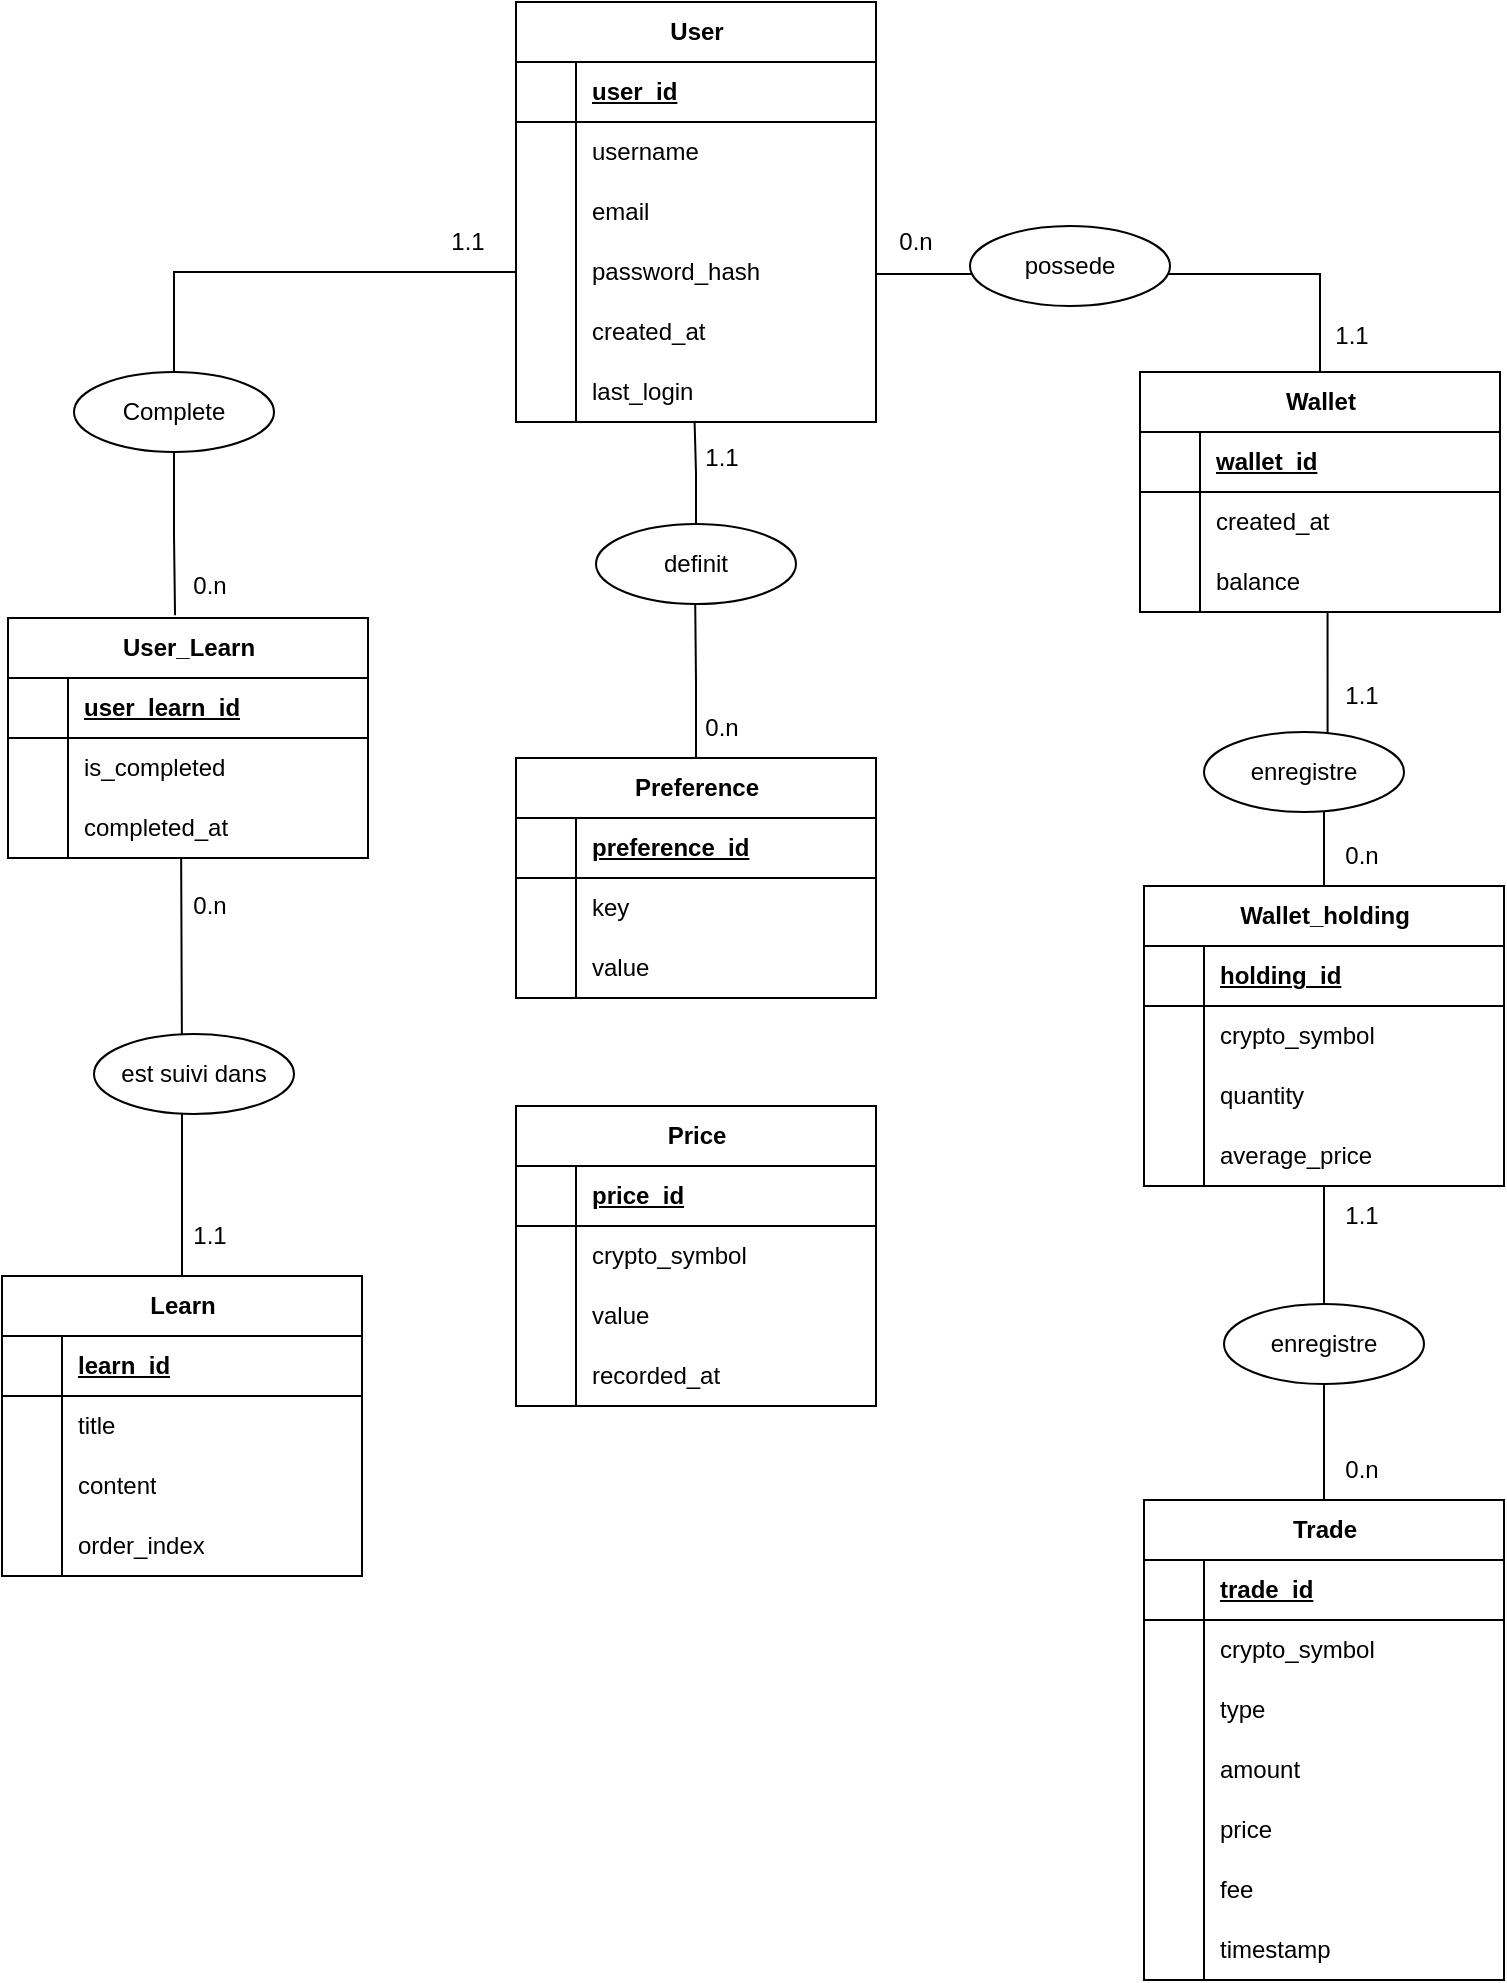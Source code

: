<mxfile version="27.1.6">
  <diagram name="Page-1" id="YA7pG-CaT6S8qtSn0F5U">
    <mxGraphModel dx="1840" dy="1476" grid="0" gridSize="10" guides="1" tooltips="1" connect="1" arrows="1" fold="1" page="0" pageScale="1" pageWidth="827" pageHeight="1169" math="0" shadow="0">
      <root>
        <mxCell id="0" />
        <mxCell id="1" parent="0" />
        <mxCell id="RFuwF0GiYYDpsr0kvnW1-52" value="User" style="shape=table;startSize=30;container=1;collapsible=1;childLayout=tableLayout;fixedRows=1;rowLines=0;fontStyle=1;align=center;resizeLast=1;html=1;" parent="1" vertex="1">
          <mxGeometry x="73" y="-108" width="180" height="210" as="geometry" />
        </mxCell>
        <mxCell id="RFuwF0GiYYDpsr0kvnW1-53" value="" style="shape=tableRow;horizontal=0;startSize=0;swimlaneHead=0;swimlaneBody=0;fillColor=none;collapsible=0;dropTarget=0;points=[[0,0.5],[1,0.5]];portConstraint=eastwest;top=0;left=0;right=0;bottom=1;" parent="RFuwF0GiYYDpsr0kvnW1-52" vertex="1">
          <mxGeometry y="30" width="180" height="30" as="geometry" />
        </mxCell>
        <mxCell id="RFuwF0GiYYDpsr0kvnW1-54" value="" style="shape=partialRectangle;connectable=0;fillColor=none;top=0;left=0;bottom=0;right=0;fontStyle=1;overflow=hidden;whiteSpace=wrap;html=1;" parent="RFuwF0GiYYDpsr0kvnW1-53" vertex="1">
          <mxGeometry width="30" height="30" as="geometry">
            <mxRectangle width="30" height="30" as="alternateBounds" />
          </mxGeometry>
        </mxCell>
        <mxCell id="RFuwF0GiYYDpsr0kvnW1-55" value="user_id" style="shape=partialRectangle;connectable=0;fillColor=none;top=0;left=0;bottom=0;right=0;align=left;spacingLeft=6;fontStyle=5;overflow=hidden;whiteSpace=wrap;html=1;" parent="RFuwF0GiYYDpsr0kvnW1-53" vertex="1">
          <mxGeometry x="30" width="150" height="30" as="geometry">
            <mxRectangle width="150" height="30" as="alternateBounds" />
          </mxGeometry>
        </mxCell>
        <mxCell id="RFuwF0GiYYDpsr0kvnW1-56" value="" style="shape=tableRow;horizontal=0;startSize=0;swimlaneHead=0;swimlaneBody=0;fillColor=none;collapsible=0;dropTarget=0;points=[[0,0.5],[1,0.5]];portConstraint=eastwest;top=0;left=0;right=0;bottom=0;" parent="RFuwF0GiYYDpsr0kvnW1-52" vertex="1">
          <mxGeometry y="60" width="180" height="30" as="geometry" />
        </mxCell>
        <mxCell id="RFuwF0GiYYDpsr0kvnW1-57" value="" style="shape=partialRectangle;connectable=0;fillColor=none;top=0;left=0;bottom=0;right=0;editable=1;overflow=hidden;whiteSpace=wrap;html=1;" parent="RFuwF0GiYYDpsr0kvnW1-56" vertex="1">
          <mxGeometry width="30" height="30" as="geometry">
            <mxRectangle width="30" height="30" as="alternateBounds" />
          </mxGeometry>
        </mxCell>
        <mxCell id="RFuwF0GiYYDpsr0kvnW1-58" value="username" style="shape=partialRectangle;connectable=0;fillColor=none;top=0;left=0;bottom=0;right=0;align=left;spacingLeft=6;overflow=hidden;whiteSpace=wrap;html=1;" parent="RFuwF0GiYYDpsr0kvnW1-56" vertex="1">
          <mxGeometry x="30" width="150" height="30" as="geometry">
            <mxRectangle width="150" height="30" as="alternateBounds" />
          </mxGeometry>
        </mxCell>
        <mxCell id="RFuwF0GiYYDpsr0kvnW1-59" value="" style="shape=tableRow;horizontal=0;startSize=0;swimlaneHead=0;swimlaneBody=0;fillColor=none;collapsible=0;dropTarget=0;points=[[0,0.5],[1,0.5]];portConstraint=eastwest;top=0;left=0;right=0;bottom=0;" parent="RFuwF0GiYYDpsr0kvnW1-52" vertex="1">
          <mxGeometry y="90" width="180" height="30" as="geometry" />
        </mxCell>
        <mxCell id="RFuwF0GiYYDpsr0kvnW1-60" value="" style="shape=partialRectangle;connectable=0;fillColor=none;top=0;left=0;bottom=0;right=0;editable=1;overflow=hidden;whiteSpace=wrap;html=1;" parent="RFuwF0GiYYDpsr0kvnW1-59" vertex="1">
          <mxGeometry width="30" height="30" as="geometry">
            <mxRectangle width="30" height="30" as="alternateBounds" />
          </mxGeometry>
        </mxCell>
        <mxCell id="RFuwF0GiYYDpsr0kvnW1-61" value="email" style="shape=partialRectangle;connectable=0;fillColor=none;top=0;left=0;bottom=0;right=0;align=left;spacingLeft=6;overflow=hidden;whiteSpace=wrap;html=1;" parent="RFuwF0GiYYDpsr0kvnW1-59" vertex="1">
          <mxGeometry x="30" width="150" height="30" as="geometry">
            <mxRectangle width="150" height="30" as="alternateBounds" />
          </mxGeometry>
        </mxCell>
        <mxCell id="RFuwF0GiYYDpsr0kvnW1-62" value="" style="shape=tableRow;horizontal=0;startSize=0;swimlaneHead=0;swimlaneBody=0;fillColor=none;collapsible=0;dropTarget=0;points=[[0,0.5],[1,0.5]];portConstraint=eastwest;top=0;left=0;right=0;bottom=0;" parent="RFuwF0GiYYDpsr0kvnW1-52" vertex="1">
          <mxGeometry y="120" width="180" height="30" as="geometry" />
        </mxCell>
        <mxCell id="RFuwF0GiYYDpsr0kvnW1-63" value="" style="shape=partialRectangle;connectable=0;fillColor=none;top=0;left=0;bottom=0;right=0;editable=1;overflow=hidden;whiteSpace=wrap;html=1;" parent="RFuwF0GiYYDpsr0kvnW1-62" vertex="1">
          <mxGeometry width="30" height="30" as="geometry">
            <mxRectangle width="30" height="30" as="alternateBounds" />
          </mxGeometry>
        </mxCell>
        <mxCell id="RFuwF0GiYYDpsr0kvnW1-64" value="password_hash" style="shape=partialRectangle;connectable=0;fillColor=none;top=0;left=0;bottom=0;right=0;align=left;spacingLeft=6;overflow=hidden;whiteSpace=wrap;html=1;" parent="RFuwF0GiYYDpsr0kvnW1-62" vertex="1">
          <mxGeometry x="30" width="150" height="30" as="geometry">
            <mxRectangle width="150" height="30" as="alternateBounds" />
          </mxGeometry>
        </mxCell>
        <mxCell id="RFuwF0GiYYDpsr0kvnW1-70" style="shape=tableRow;horizontal=0;startSize=0;swimlaneHead=0;swimlaneBody=0;fillColor=none;collapsible=0;dropTarget=0;points=[[0,0.5],[1,0.5]];portConstraint=eastwest;top=0;left=0;right=0;bottom=0;" parent="RFuwF0GiYYDpsr0kvnW1-52" vertex="1">
          <mxGeometry y="150" width="180" height="30" as="geometry" />
        </mxCell>
        <mxCell id="RFuwF0GiYYDpsr0kvnW1-71" style="shape=partialRectangle;connectable=0;fillColor=none;top=0;left=0;bottom=0;right=0;editable=1;overflow=hidden;whiteSpace=wrap;html=1;" parent="RFuwF0GiYYDpsr0kvnW1-70" vertex="1">
          <mxGeometry width="30" height="30" as="geometry">
            <mxRectangle width="30" height="30" as="alternateBounds" />
          </mxGeometry>
        </mxCell>
        <mxCell id="RFuwF0GiYYDpsr0kvnW1-72" value="created_at" style="shape=partialRectangle;connectable=0;fillColor=none;top=0;left=0;bottom=0;right=0;align=left;spacingLeft=6;overflow=hidden;whiteSpace=wrap;html=1;" parent="RFuwF0GiYYDpsr0kvnW1-70" vertex="1">
          <mxGeometry x="30" width="150" height="30" as="geometry">
            <mxRectangle width="150" height="30" as="alternateBounds" />
          </mxGeometry>
        </mxCell>
        <mxCell id="RFuwF0GiYYDpsr0kvnW1-73" style="shape=tableRow;horizontal=0;startSize=0;swimlaneHead=0;swimlaneBody=0;fillColor=none;collapsible=0;dropTarget=0;points=[[0,0.5],[1,0.5]];portConstraint=eastwest;top=0;left=0;right=0;bottom=0;" parent="RFuwF0GiYYDpsr0kvnW1-52" vertex="1">
          <mxGeometry y="180" width="180" height="30" as="geometry" />
        </mxCell>
        <mxCell id="RFuwF0GiYYDpsr0kvnW1-74" style="shape=partialRectangle;connectable=0;fillColor=none;top=0;left=0;bottom=0;right=0;editable=1;overflow=hidden;whiteSpace=wrap;html=1;" parent="RFuwF0GiYYDpsr0kvnW1-73" vertex="1">
          <mxGeometry width="30" height="30" as="geometry">
            <mxRectangle width="30" height="30" as="alternateBounds" />
          </mxGeometry>
        </mxCell>
        <mxCell id="RFuwF0GiYYDpsr0kvnW1-75" value="last_login" style="shape=partialRectangle;connectable=0;fillColor=none;top=0;left=0;bottom=0;right=0;align=left;spacingLeft=6;overflow=hidden;whiteSpace=wrap;html=1;" parent="RFuwF0GiYYDpsr0kvnW1-73" vertex="1">
          <mxGeometry x="30" width="150" height="30" as="geometry">
            <mxRectangle width="150" height="30" as="alternateBounds" />
          </mxGeometry>
        </mxCell>
        <mxCell id="RFuwF0GiYYDpsr0kvnW1-76" value="Wallet" style="shape=table;startSize=30;container=1;collapsible=1;childLayout=tableLayout;fixedRows=1;rowLines=0;fontStyle=1;align=center;resizeLast=1;html=1;" parent="1" vertex="1">
          <mxGeometry x="385" y="77" width="180" height="120" as="geometry" />
        </mxCell>
        <mxCell id="RFuwF0GiYYDpsr0kvnW1-77" value="" style="shape=tableRow;horizontal=0;startSize=0;swimlaneHead=0;swimlaneBody=0;fillColor=none;collapsible=0;dropTarget=0;points=[[0,0.5],[1,0.5]];portConstraint=eastwest;top=0;left=0;right=0;bottom=1;" parent="RFuwF0GiYYDpsr0kvnW1-76" vertex="1">
          <mxGeometry y="30" width="180" height="30" as="geometry" />
        </mxCell>
        <mxCell id="RFuwF0GiYYDpsr0kvnW1-78" value="" style="shape=partialRectangle;connectable=0;fillColor=none;top=0;left=0;bottom=0;right=0;fontStyle=1;overflow=hidden;whiteSpace=wrap;html=1;" parent="RFuwF0GiYYDpsr0kvnW1-77" vertex="1">
          <mxGeometry width="30" height="30" as="geometry">
            <mxRectangle width="30" height="30" as="alternateBounds" />
          </mxGeometry>
        </mxCell>
        <mxCell id="RFuwF0GiYYDpsr0kvnW1-79" value="wallet_id" style="shape=partialRectangle;connectable=0;fillColor=none;top=0;left=0;bottom=0;right=0;align=left;spacingLeft=6;fontStyle=5;overflow=hidden;whiteSpace=wrap;html=1;" parent="RFuwF0GiYYDpsr0kvnW1-77" vertex="1">
          <mxGeometry x="30" width="150" height="30" as="geometry">
            <mxRectangle width="150" height="30" as="alternateBounds" />
          </mxGeometry>
        </mxCell>
        <mxCell id="RFuwF0GiYYDpsr0kvnW1-83" value="" style="shape=tableRow;horizontal=0;startSize=0;swimlaneHead=0;swimlaneBody=0;fillColor=none;collapsible=0;dropTarget=0;points=[[0,0.5],[1,0.5]];portConstraint=eastwest;top=0;left=0;right=0;bottom=0;" parent="RFuwF0GiYYDpsr0kvnW1-76" vertex="1">
          <mxGeometry y="60" width="180" height="30" as="geometry" />
        </mxCell>
        <mxCell id="RFuwF0GiYYDpsr0kvnW1-84" value="" style="shape=partialRectangle;connectable=0;fillColor=none;top=0;left=0;bottom=0;right=0;editable=1;overflow=hidden;whiteSpace=wrap;html=1;" parent="RFuwF0GiYYDpsr0kvnW1-83" vertex="1">
          <mxGeometry width="30" height="30" as="geometry">
            <mxRectangle width="30" height="30" as="alternateBounds" />
          </mxGeometry>
        </mxCell>
        <mxCell id="RFuwF0GiYYDpsr0kvnW1-85" value="created_at" style="shape=partialRectangle;connectable=0;fillColor=none;top=0;left=0;bottom=0;right=0;align=left;spacingLeft=6;overflow=hidden;whiteSpace=wrap;html=1;" parent="RFuwF0GiYYDpsr0kvnW1-83" vertex="1">
          <mxGeometry x="30" width="150" height="30" as="geometry">
            <mxRectangle width="150" height="30" as="alternateBounds" />
          </mxGeometry>
        </mxCell>
        <mxCell id="RFuwF0GiYYDpsr0kvnW1-86" value="" style="shape=tableRow;horizontal=0;startSize=0;swimlaneHead=0;swimlaneBody=0;fillColor=none;collapsible=0;dropTarget=0;points=[[0,0.5],[1,0.5]];portConstraint=eastwest;top=0;left=0;right=0;bottom=0;" parent="RFuwF0GiYYDpsr0kvnW1-76" vertex="1">
          <mxGeometry y="90" width="180" height="30" as="geometry" />
        </mxCell>
        <mxCell id="RFuwF0GiYYDpsr0kvnW1-87" value="" style="shape=partialRectangle;connectable=0;fillColor=none;top=0;left=0;bottom=0;right=0;editable=1;overflow=hidden;whiteSpace=wrap;html=1;" parent="RFuwF0GiYYDpsr0kvnW1-86" vertex="1">
          <mxGeometry width="30" height="30" as="geometry">
            <mxRectangle width="30" height="30" as="alternateBounds" />
          </mxGeometry>
        </mxCell>
        <mxCell id="RFuwF0GiYYDpsr0kvnW1-88" value="balance" style="shape=partialRectangle;connectable=0;fillColor=none;top=0;left=0;bottom=0;right=0;align=left;spacingLeft=6;overflow=hidden;whiteSpace=wrap;html=1;" parent="RFuwF0GiYYDpsr0kvnW1-86" vertex="1">
          <mxGeometry x="30" width="150" height="30" as="geometry">
            <mxRectangle width="150" height="30" as="alternateBounds" />
          </mxGeometry>
        </mxCell>
        <mxCell id="RFuwF0GiYYDpsr0kvnW1-92" value="Trade" style="shape=table;startSize=30;container=1;collapsible=1;childLayout=tableLayout;fixedRows=1;rowLines=0;fontStyle=1;align=center;resizeLast=1;html=1;" parent="1" vertex="1">
          <mxGeometry x="387" y="641" width="180" height="240" as="geometry" />
        </mxCell>
        <mxCell id="RFuwF0GiYYDpsr0kvnW1-93" value="" style="shape=tableRow;horizontal=0;startSize=0;swimlaneHead=0;swimlaneBody=0;fillColor=none;collapsible=0;dropTarget=0;points=[[0,0.5],[1,0.5]];portConstraint=eastwest;top=0;left=0;right=0;bottom=1;" parent="RFuwF0GiYYDpsr0kvnW1-92" vertex="1">
          <mxGeometry y="30" width="180" height="30" as="geometry" />
        </mxCell>
        <mxCell id="RFuwF0GiYYDpsr0kvnW1-94" value="" style="shape=partialRectangle;connectable=0;fillColor=none;top=0;left=0;bottom=0;right=0;fontStyle=1;overflow=hidden;whiteSpace=wrap;html=1;" parent="RFuwF0GiYYDpsr0kvnW1-93" vertex="1">
          <mxGeometry width="30" height="30" as="geometry">
            <mxRectangle width="30" height="30" as="alternateBounds" />
          </mxGeometry>
        </mxCell>
        <mxCell id="RFuwF0GiYYDpsr0kvnW1-95" value="trade_id" style="shape=partialRectangle;connectable=0;fillColor=none;top=0;left=0;bottom=0;right=0;align=left;spacingLeft=6;fontStyle=5;overflow=hidden;whiteSpace=wrap;html=1;" parent="RFuwF0GiYYDpsr0kvnW1-93" vertex="1">
          <mxGeometry x="30" width="150" height="30" as="geometry">
            <mxRectangle width="150" height="30" as="alternateBounds" />
          </mxGeometry>
        </mxCell>
        <mxCell id="RFuwF0GiYYDpsr0kvnW1-96" value="" style="shape=tableRow;horizontal=0;startSize=0;swimlaneHead=0;swimlaneBody=0;fillColor=none;collapsible=0;dropTarget=0;points=[[0,0.5],[1,0.5]];portConstraint=eastwest;top=0;left=0;right=0;bottom=0;" parent="RFuwF0GiYYDpsr0kvnW1-92" vertex="1">
          <mxGeometry y="60" width="180" height="30" as="geometry" />
        </mxCell>
        <mxCell id="RFuwF0GiYYDpsr0kvnW1-97" value="" style="shape=partialRectangle;connectable=0;fillColor=none;top=0;left=0;bottom=0;right=0;editable=1;overflow=hidden;whiteSpace=wrap;html=1;" parent="RFuwF0GiYYDpsr0kvnW1-96" vertex="1">
          <mxGeometry width="30" height="30" as="geometry">
            <mxRectangle width="30" height="30" as="alternateBounds" />
          </mxGeometry>
        </mxCell>
        <mxCell id="RFuwF0GiYYDpsr0kvnW1-98" value="crypto_symbol" style="shape=partialRectangle;connectable=0;fillColor=none;top=0;left=0;bottom=0;right=0;align=left;spacingLeft=6;overflow=hidden;whiteSpace=wrap;html=1;" parent="RFuwF0GiYYDpsr0kvnW1-96" vertex="1">
          <mxGeometry x="30" width="150" height="30" as="geometry">
            <mxRectangle width="150" height="30" as="alternateBounds" />
          </mxGeometry>
        </mxCell>
        <mxCell id="RFuwF0GiYYDpsr0kvnW1-99" value="" style="shape=tableRow;horizontal=0;startSize=0;swimlaneHead=0;swimlaneBody=0;fillColor=none;collapsible=0;dropTarget=0;points=[[0,0.5],[1,0.5]];portConstraint=eastwest;top=0;left=0;right=0;bottom=0;" parent="RFuwF0GiYYDpsr0kvnW1-92" vertex="1">
          <mxGeometry y="90" width="180" height="30" as="geometry" />
        </mxCell>
        <mxCell id="RFuwF0GiYYDpsr0kvnW1-100" value="" style="shape=partialRectangle;connectable=0;fillColor=none;top=0;left=0;bottom=0;right=0;editable=1;overflow=hidden;whiteSpace=wrap;html=1;" parent="RFuwF0GiYYDpsr0kvnW1-99" vertex="1">
          <mxGeometry width="30" height="30" as="geometry">
            <mxRectangle width="30" height="30" as="alternateBounds" />
          </mxGeometry>
        </mxCell>
        <mxCell id="RFuwF0GiYYDpsr0kvnW1-101" value="type" style="shape=partialRectangle;connectable=0;fillColor=none;top=0;left=0;bottom=0;right=0;align=left;spacingLeft=6;overflow=hidden;whiteSpace=wrap;html=1;" parent="RFuwF0GiYYDpsr0kvnW1-99" vertex="1">
          <mxGeometry x="30" width="150" height="30" as="geometry">
            <mxRectangle width="150" height="30" as="alternateBounds" />
          </mxGeometry>
        </mxCell>
        <mxCell id="RFuwF0GiYYDpsr0kvnW1-102" value="" style="shape=tableRow;horizontal=0;startSize=0;swimlaneHead=0;swimlaneBody=0;fillColor=none;collapsible=0;dropTarget=0;points=[[0,0.5],[1,0.5]];portConstraint=eastwest;top=0;left=0;right=0;bottom=0;" parent="RFuwF0GiYYDpsr0kvnW1-92" vertex="1">
          <mxGeometry y="120" width="180" height="30" as="geometry" />
        </mxCell>
        <mxCell id="RFuwF0GiYYDpsr0kvnW1-103" value="" style="shape=partialRectangle;connectable=0;fillColor=none;top=0;left=0;bottom=0;right=0;editable=1;overflow=hidden;whiteSpace=wrap;html=1;" parent="RFuwF0GiYYDpsr0kvnW1-102" vertex="1">
          <mxGeometry width="30" height="30" as="geometry">
            <mxRectangle width="30" height="30" as="alternateBounds" />
          </mxGeometry>
        </mxCell>
        <mxCell id="RFuwF0GiYYDpsr0kvnW1-104" value="amount" style="shape=partialRectangle;connectable=0;fillColor=none;top=0;left=0;bottom=0;right=0;align=left;spacingLeft=6;overflow=hidden;whiteSpace=wrap;html=1;" parent="RFuwF0GiYYDpsr0kvnW1-102" vertex="1">
          <mxGeometry x="30" width="150" height="30" as="geometry">
            <mxRectangle width="150" height="30" as="alternateBounds" />
          </mxGeometry>
        </mxCell>
        <mxCell id="RFuwF0GiYYDpsr0kvnW1-105" style="shape=tableRow;horizontal=0;startSize=0;swimlaneHead=0;swimlaneBody=0;fillColor=none;collapsible=0;dropTarget=0;points=[[0,0.5],[1,0.5]];portConstraint=eastwest;top=0;left=0;right=0;bottom=0;" parent="RFuwF0GiYYDpsr0kvnW1-92" vertex="1">
          <mxGeometry y="150" width="180" height="30" as="geometry" />
        </mxCell>
        <mxCell id="RFuwF0GiYYDpsr0kvnW1-106" style="shape=partialRectangle;connectable=0;fillColor=none;top=0;left=0;bottom=0;right=0;editable=1;overflow=hidden;whiteSpace=wrap;html=1;" parent="RFuwF0GiYYDpsr0kvnW1-105" vertex="1">
          <mxGeometry width="30" height="30" as="geometry">
            <mxRectangle width="30" height="30" as="alternateBounds" />
          </mxGeometry>
        </mxCell>
        <mxCell id="RFuwF0GiYYDpsr0kvnW1-107" value="price" style="shape=partialRectangle;connectable=0;fillColor=none;top=0;left=0;bottom=0;right=0;align=left;spacingLeft=6;overflow=hidden;whiteSpace=wrap;html=1;" parent="RFuwF0GiYYDpsr0kvnW1-105" vertex="1">
          <mxGeometry x="30" width="150" height="30" as="geometry">
            <mxRectangle width="150" height="30" as="alternateBounds" />
          </mxGeometry>
        </mxCell>
        <mxCell id="RFuwF0GiYYDpsr0kvnW1-108" style="shape=tableRow;horizontal=0;startSize=0;swimlaneHead=0;swimlaneBody=0;fillColor=none;collapsible=0;dropTarget=0;points=[[0,0.5],[1,0.5]];portConstraint=eastwest;top=0;left=0;right=0;bottom=0;" parent="RFuwF0GiYYDpsr0kvnW1-92" vertex="1">
          <mxGeometry y="180" width="180" height="30" as="geometry" />
        </mxCell>
        <mxCell id="RFuwF0GiYYDpsr0kvnW1-109" style="shape=partialRectangle;connectable=0;fillColor=none;top=0;left=0;bottom=0;right=0;editable=1;overflow=hidden;whiteSpace=wrap;html=1;" parent="RFuwF0GiYYDpsr0kvnW1-108" vertex="1">
          <mxGeometry width="30" height="30" as="geometry">
            <mxRectangle width="30" height="30" as="alternateBounds" />
          </mxGeometry>
        </mxCell>
        <mxCell id="RFuwF0GiYYDpsr0kvnW1-110" value="fee" style="shape=partialRectangle;connectable=0;fillColor=none;top=0;left=0;bottom=0;right=0;align=left;spacingLeft=6;overflow=hidden;whiteSpace=wrap;html=1;" parent="RFuwF0GiYYDpsr0kvnW1-108" vertex="1">
          <mxGeometry x="30" width="150" height="30" as="geometry">
            <mxRectangle width="150" height="30" as="alternateBounds" />
          </mxGeometry>
        </mxCell>
        <mxCell id="RFuwF0GiYYDpsr0kvnW1-111" style="shape=tableRow;horizontal=0;startSize=0;swimlaneHead=0;swimlaneBody=0;fillColor=none;collapsible=0;dropTarget=0;points=[[0,0.5],[1,0.5]];portConstraint=eastwest;top=0;left=0;right=0;bottom=0;" parent="RFuwF0GiYYDpsr0kvnW1-92" vertex="1">
          <mxGeometry y="210" width="180" height="30" as="geometry" />
        </mxCell>
        <mxCell id="RFuwF0GiYYDpsr0kvnW1-112" style="shape=partialRectangle;connectable=0;fillColor=none;top=0;left=0;bottom=0;right=0;editable=1;overflow=hidden;whiteSpace=wrap;html=1;" parent="RFuwF0GiYYDpsr0kvnW1-111" vertex="1">
          <mxGeometry width="30" height="30" as="geometry">
            <mxRectangle width="30" height="30" as="alternateBounds" />
          </mxGeometry>
        </mxCell>
        <mxCell id="RFuwF0GiYYDpsr0kvnW1-113" value="timestamp" style="shape=partialRectangle;connectable=0;fillColor=none;top=0;left=0;bottom=0;right=0;align=left;spacingLeft=6;overflow=hidden;whiteSpace=wrap;html=1;" parent="RFuwF0GiYYDpsr0kvnW1-111" vertex="1">
          <mxGeometry x="30" width="150" height="30" as="geometry">
            <mxRectangle width="150" height="30" as="alternateBounds" />
          </mxGeometry>
        </mxCell>
        <mxCell id="RFuwF0GiYYDpsr0kvnW1-120" value="Price" style="shape=table;startSize=30;container=1;collapsible=1;childLayout=tableLayout;fixedRows=1;rowLines=0;fontStyle=1;align=center;resizeLast=1;html=1;" parent="1" vertex="1">
          <mxGeometry x="73" y="444" width="180" height="150" as="geometry" />
        </mxCell>
        <mxCell id="RFuwF0GiYYDpsr0kvnW1-121" value="" style="shape=tableRow;horizontal=0;startSize=0;swimlaneHead=0;swimlaneBody=0;fillColor=none;collapsible=0;dropTarget=0;points=[[0,0.5],[1,0.5]];portConstraint=eastwest;top=0;left=0;right=0;bottom=1;" parent="RFuwF0GiYYDpsr0kvnW1-120" vertex="1">
          <mxGeometry y="30" width="180" height="30" as="geometry" />
        </mxCell>
        <mxCell id="RFuwF0GiYYDpsr0kvnW1-122" value="" style="shape=partialRectangle;connectable=0;fillColor=none;top=0;left=0;bottom=0;right=0;fontStyle=1;overflow=hidden;whiteSpace=wrap;html=1;" parent="RFuwF0GiYYDpsr0kvnW1-121" vertex="1">
          <mxGeometry width="30" height="30" as="geometry">
            <mxRectangle width="30" height="30" as="alternateBounds" />
          </mxGeometry>
        </mxCell>
        <mxCell id="RFuwF0GiYYDpsr0kvnW1-123" value="price_id" style="shape=partialRectangle;connectable=0;fillColor=none;top=0;left=0;bottom=0;right=0;align=left;spacingLeft=6;fontStyle=5;overflow=hidden;whiteSpace=wrap;html=1;" parent="RFuwF0GiYYDpsr0kvnW1-121" vertex="1">
          <mxGeometry x="30" width="150" height="30" as="geometry">
            <mxRectangle width="150" height="30" as="alternateBounds" />
          </mxGeometry>
        </mxCell>
        <mxCell id="RFuwF0GiYYDpsr0kvnW1-124" value="" style="shape=tableRow;horizontal=0;startSize=0;swimlaneHead=0;swimlaneBody=0;fillColor=none;collapsible=0;dropTarget=0;points=[[0,0.5],[1,0.5]];portConstraint=eastwest;top=0;left=0;right=0;bottom=0;" parent="RFuwF0GiYYDpsr0kvnW1-120" vertex="1">
          <mxGeometry y="60" width="180" height="30" as="geometry" />
        </mxCell>
        <mxCell id="RFuwF0GiYYDpsr0kvnW1-125" value="" style="shape=partialRectangle;connectable=0;fillColor=none;top=0;left=0;bottom=0;right=0;editable=1;overflow=hidden;whiteSpace=wrap;html=1;" parent="RFuwF0GiYYDpsr0kvnW1-124" vertex="1">
          <mxGeometry width="30" height="30" as="geometry">
            <mxRectangle width="30" height="30" as="alternateBounds" />
          </mxGeometry>
        </mxCell>
        <mxCell id="RFuwF0GiYYDpsr0kvnW1-126" value="crypto_symbol" style="shape=partialRectangle;connectable=0;fillColor=none;top=0;left=0;bottom=0;right=0;align=left;spacingLeft=6;overflow=hidden;whiteSpace=wrap;html=1;" parent="RFuwF0GiYYDpsr0kvnW1-124" vertex="1">
          <mxGeometry x="30" width="150" height="30" as="geometry">
            <mxRectangle width="150" height="30" as="alternateBounds" />
          </mxGeometry>
        </mxCell>
        <mxCell id="RFuwF0GiYYDpsr0kvnW1-127" value="" style="shape=tableRow;horizontal=0;startSize=0;swimlaneHead=0;swimlaneBody=0;fillColor=none;collapsible=0;dropTarget=0;points=[[0,0.5],[1,0.5]];portConstraint=eastwest;top=0;left=0;right=0;bottom=0;" parent="RFuwF0GiYYDpsr0kvnW1-120" vertex="1">
          <mxGeometry y="90" width="180" height="30" as="geometry" />
        </mxCell>
        <mxCell id="RFuwF0GiYYDpsr0kvnW1-128" value="" style="shape=partialRectangle;connectable=0;fillColor=none;top=0;left=0;bottom=0;right=0;editable=1;overflow=hidden;whiteSpace=wrap;html=1;" parent="RFuwF0GiYYDpsr0kvnW1-127" vertex="1">
          <mxGeometry width="30" height="30" as="geometry">
            <mxRectangle width="30" height="30" as="alternateBounds" />
          </mxGeometry>
        </mxCell>
        <mxCell id="RFuwF0GiYYDpsr0kvnW1-129" value="value" style="shape=partialRectangle;connectable=0;fillColor=none;top=0;left=0;bottom=0;right=0;align=left;spacingLeft=6;overflow=hidden;whiteSpace=wrap;html=1;" parent="RFuwF0GiYYDpsr0kvnW1-127" vertex="1">
          <mxGeometry x="30" width="150" height="30" as="geometry">
            <mxRectangle width="150" height="30" as="alternateBounds" />
          </mxGeometry>
        </mxCell>
        <mxCell id="RFuwF0GiYYDpsr0kvnW1-130" value="" style="shape=tableRow;horizontal=0;startSize=0;swimlaneHead=0;swimlaneBody=0;fillColor=none;collapsible=0;dropTarget=0;points=[[0,0.5],[1,0.5]];portConstraint=eastwest;top=0;left=0;right=0;bottom=0;" parent="RFuwF0GiYYDpsr0kvnW1-120" vertex="1">
          <mxGeometry y="120" width="180" height="30" as="geometry" />
        </mxCell>
        <mxCell id="RFuwF0GiYYDpsr0kvnW1-131" value="" style="shape=partialRectangle;connectable=0;fillColor=none;top=0;left=0;bottom=0;right=0;editable=1;overflow=hidden;whiteSpace=wrap;html=1;" parent="RFuwF0GiYYDpsr0kvnW1-130" vertex="1">
          <mxGeometry width="30" height="30" as="geometry">
            <mxRectangle width="30" height="30" as="alternateBounds" />
          </mxGeometry>
        </mxCell>
        <mxCell id="RFuwF0GiYYDpsr0kvnW1-132" value="recorded_at" style="shape=partialRectangle;connectable=0;fillColor=none;top=0;left=0;bottom=0;right=0;align=left;spacingLeft=6;overflow=hidden;whiteSpace=wrap;html=1;" parent="RFuwF0GiYYDpsr0kvnW1-130" vertex="1">
          <mxGeometry x="30" width="150" height="30" as="geometry">
            <mxRectangle width="150" height="30" as="alternateBounds" />
          </mxGeometry>
        </mxCell>
        <mxCell id="RFuwF0GiYYDpsr0kvnW1-133" value="Learn" style="shape=table;startSize=30;container=1;collapsible=1;childLayout=tableLayout;fixedRows=1;rowLines=0;fontStyle=1;align=center;resizeLast=1;html=1;" parent="1" vertex="1">
          <mxGeometry x="-184" y="529" width="180" height="150" as="geometry" />
        </mxCell>
        <mxCell id="RFuwF0GiYYDpsr0kvnW1-134" value="" style="shape=tableRow;horizontal=0;startSize=0;swimlaneHead=0;swimlaneBody=0;fillColor=none;collapsible=0;dropTarget=0;points=[[0,0.5],[1,0.5]];portConstraint=eastwest;top=0;left=0;right=0;bottom=1;" parent="RFuwF0GiYYDpsr0kvnW1-133" vertex="1">
          <mxGeometry y="30" width="180" height="30" as="geometry" />
        </mxCell>
        <mxCell id="RFuwF0GiYYDpsr0kvnW1-135" value="" style="shape=partialRectangle;connectable=0;fillColor=none;top=0;left=0;bottom=0;right=0;fontStyle=1;overflow=hidden;whiteSpace=wrap;html=1;" parent="RFuwF0GiYYDpsr0kvnW1-134" vertex="1">
          <mxGeometry width="30" height="30" as="geometry">
            <mxRectangle width="30" height="30" as="alternateBounds" />
          </mxGeometry>
        </mxCell>
        <mxCell id="RFuwF0GiYYDpsr0kvnW1-136" value="learn_id" style="shape=partialRectangle;connectable=0;fillColor=none;top=0;left=0;bottom=0;right=0;align=left;spacingLeft=6;fontStyle=5;overflow=hidden;whiteSpace=wrap;html=1;" parent="RFuwF0GiYYDpsr0kvnW1-134" vertex="1">
          <mxGeometry x="30" width="150" height="30" as="geometry">
            <mxRectangle width="150" height="30" as="alternateBounds" />
          </mxGeometry>
        </mxCell>
        <mxCell id="RFuwF0GiYYDpsr0kvnW1-137" value="" style="shape=tableRow;horizontal=0;startSize=0;swimlaneHead=0;swimlaneBody=0;fillColor=none;collapsible=0;dropTarget=0;points=[[0,0.5],[1,0.5]];portConstraint=eastwest;top=0;left=0;right=0;bottom=0;" parent="RFuwF0GiYYDpsr0kvnW1-133" vertex="1">
          <mxGeometry y="60" width="180" height="30" as="geometry" />
        </mxCell>
        <mxCell id="RFuwF0GiYYDpsr0kvnW1-138" value="" style="shape=partialRectangle;connectable=0;fillColor=none;top=0;left=0;bottom=0;right=0;editable=1;overflow=hidden;whiteSpace=wrap;html=1;" parent="RFuwF0GiYYDpsr0kvnW1-137" vertex="1">
          <mxGeometry width="30" height="30" as="geometry">
            <mxRectangle width="30" height="30" as="alternateBounds" />
          </mxGeometry>
        </mxCell>
        <mxCell id="RFuwF0GiYYDpsr0kvnW1-139" value="title" style="shape=partialRectangle;connectable=0;fillColor=none;top=0;left=0;bottom=0;right=0;align=left;spacingLeft=6;overflow=hidden;whiteSpace=wrap;html=1;" parent="RFuwF0GiYYDpsr0kvnW1-137" vertex="1">
          <mxGeometry x="30" width="150" height="30" as="geometry">
            <mxRectangle width="150" height="30" as="alternateBounds" />
          </mxGeometry>
        </mxCell>
        <mxCell id="RFuwF0GiYYDpsr0kvnW1-140" value="" style="shape=tableRow;horizontal=0;startSize=0;swimlaneHead=0;swimlaneBody=0;fillColor=none;collapsible=0;dropTarget=0;points=[[0,0.5],[1,0.5]];portConstraint=eastwest;top=0;left=0;right=0;bottom=0;" parent="RFuwF0GiYYDpsr0kvnW1-133" vertex="1">
          <mxGeometry y="90" width="180" height="30" as="geometry" />
        </mxCell>
        <mxCell id="RFuwF0GiYYDpsr0kvnW1-141" value="" style="shape=partialRectangle;connectable=0;fillColor=none;top=0;left=0;bottom=0;right=0;editable=1;overflow=hidden;whiteSpace=wrap;html=1;" parent="RFuwF0GiYYDpsr0kvnW1-140" vertex="1">
          <mxGeometry width="30" height="30" as="geometry">
            <mxRectangle width="30" height="30" as="alternateBounds" />
          </mxGeometry>
        </mxCell>
        <mxCell id="RFuwF0GiYYDpsr0kvnW1-142" value="content" style="shape=partialRectangle;connectable=0;fillColor=none;top=0;left=0;bottom=0;right=0;align=left;spacingLeft=6;overflow=hidden;whiteSpace=wrap;html=1;" parent="RFuwF0GiYYDpsr0kvnW1-140" vertex="1">
          <mxGeometry x="30" width="150" height="30" as="geometry">
            <mxRectangle width="150" height="30" as="alternateBounds" />
          </mxGeometry>
        </mxCell>
        <mxCell id="RFuwF0GiYYDpsr0kvnW1-143" value="" style="shape=tableRow;horizontal=0;startSize=0;swimlaneHead=0;swimlaneBody=0;fillColor=none;collapsible=0;dropTarget=0;points=[[0,0.5],[1,0.5]];portConstraint=eastwest;top=0;left=0;right=0;bottom=0;" parent="RFuwF0GiYYDpsr0kvnW1-133" vertex="1">
          <mxGeometry y="120" width="180" height="30" as="geometry" />
        </mxCell>
        <mxCell id="RFuwF0GiYYDpsr0kvnW1-144" value="" style="shape=partialRectangle;connectable=0;fillColor=none;top=0;left=0;bottom=0;right=0;editable=1;overflow=hidden;whiteSpace=wrap;html=1;" parent="RFuwF0GiYYDpsr0kvnW1-143" vertex="1">
          <mxGeometry width="30" height="30" as="geometry">
            <mxRectangle width="30" height="30" as="alternateBounds" />
          </mxGeometry>
        </mxCell>
        <mxCell id="RFuwF0GiYYDpsr0kvnW1-145" value="order_index" style="shape=partialRectangle;connectable=0;fillColor=none;top=0;left=0;bottom=0;right=0;align=left;spacingLeft=6;overflow=hidden;whiteSpace=wrap;html=1;" parent="RFuwF0GiYYDpsr0kvnW1-143" vertex="1">
          <mxGeometry x="30" width="150" height="30" as="geometry">
            <mxRectangle width="150" height="30" as="alternateBounds" />
          </mxGeometry>
        </mxCell>
        <mxCell id="RFuwF0GiYYDpsr0kvnW1-146" value="Preference" style="shape=table;startSize=30;container=1;collapsible=1;childLayout=tableLayout;fixedRows=1;rowLines=0;fontStyle=1;align=center;resizeLast=1;html=1;" parent="1" vertex="1">
          <mxGeometry x="73" y="270" width="180" height="120" as="geometry" />
        </mxCell>
        <mxCell id="RFuwF0GiYYDpsr0kvnW1-147" value="" style="shape=tableRow;horizontal=0;startSize=0;swimlaneHead=0;swimlaneBody=0;fillColor=none;collapsible=0;dropTarget=0;points=[[0,0.5],[1,0.5]];portConstraint=eastwest;top=0;left=0;right=0;bottom=1;" parent="RFuwF0GiYYDpsr0kvnW1-146" vertex="1">
          <mxGeometry y="30" width="180" height="30" as="geometry" />
        </mxCell>
        <mxCell id="RFuwF0GiYYDpsr0kvnW1-148" value="" style="shape=partialRectangle;connectable=0;fillColor=none;top=0;left=0;bottom=0;right=0;fontStyle=1;overflow=hidden;whiteSpace=wrap;html=1;" parent="RFuwF0GiYYDpsr0kvnW1-147" vertex="1">
          <mxGeometry width="30" height="30" as="geometry">
            <mxRectangle width="30" height="30" as="alternateBounds" />
          </mxGeometry>
        </mxCell>
        <mxCell id="RFuwF0GiYYDpsr0kvnW1-149" value="preference_id" style="shape=partialRectangle;connectable=0;fillColor=none;top=0;left=0;bottom=0;right=0;align=left;spacingLeft=6;fontStyle=5;overflow=hidden;whiteSpace=wrap;html=1;" parent="RFuwF0GiYYDpsr0kvnW1-147" vertex="1">
          <mxGeometry x="30" width="150" height="30" as="geometry">
            <mxRectangle width="150" height="30" as="alternateBounds" />
          </mxGeometry>
        </mxCell>
        <mxCell id="RFuwF0GiYYDpsr0kvnW1-150" value="" style="shape=tableRow;horizontal=0;startSize=0;swimlaneHead=0;swimlaneBody=0;fillColor=none;collapsible=0;dropTarget=0;points=[[0,0.5],[1,0.5]];portConstraint=eastwest;top=0;left=0;right=0;bottom=0;" parent="RFuwF0GiYYDpsr0kvnW1-146" vertex="1">
          <mxGeometry y="60" width="180" height="30" as="geometry" />
        </mxCell>
        <mxCell id="RFuwF0GiYYDpsr0kvnW1-151" value="" style="shape=partialRectangle;connectable=0;fillColor=none;top=0;left=0;bottom=0;right=0;editable=1;overflow=hidden;whiteSpace=wrap;html=1;" parent="RFuwF0GiYYDpsr0kvnW1-150" vertex="1">
          <mxGeometry width="30" height="30" as="geometry">
            <mxRectangle width="30" height="30" as="alternateBounds" />
          </mxGeometry>
        </mxCell>
        <mxCell id="RFuwF0GiYYDpsr0kvnW1-152" value="key" style="shape=partialRectangle;connectable=0;fillColor=none;top=0;left=0;bottom=0;right=0;align=left;spacingLeft=6;overflow=hidden;whiteSpace=wrap;html=1;" parent="RFuwF0GiYYDpsr0kvnW1-150" vertex="1">
          <mxGeometry x="30" width="150" height="30" as="geometry">
            <mxRectangle width="150" height="30" as="alternateBounds" />
          </mxGeometry>
        </mxCell>
        <mxCell id="RFuwF0GiYYDpsr0kvnW1-153" value="" style="shape=tableRow;horizontal=0;startSize=0;swimlaneHead=0;swimlaneBody=0;fillColor=none;collapsible=0;dropTarget=0;points=[[0,0.5],[1,0.5]];portConstraint=eastwest;top=0;left=0;right=0;bottom=0;" parent="RFuwF0GiYYDpsr0kvnW1-146" vertex="1">
          <mxGeometry y="90" width="180" height="30" as="geometry" />
        </mxCell>
        <mxCell id="RFuwF0GiYYDpsr0kvnW1-154" value="" style="shape=partialRectangle;connectable=0;fillColor=none;top=0;left=0;bottom=0;right=0;editable=1;overflow=hidden;whiteSpace=wrap;html=1;" parent="RFuwF0GiYYDpsr0kvnW1-153" vertex="1">
          <mxGeometry width="30" height="30" as="geometry">
            <mxRectangle width="30" height="30" as="alternateBounds" />
          </mxGeometry>
        </mxCell>
        <mxCell id="RFuwF0GiYYDpsr0kvnW1-155" value="value" style="shape=partialRectangle;connectable=0;fillColor=none;top=0;left=0;bottom=0;right=0;align=left;spacingLeft=6;overflow=hidden;whiteSpace=wrap;html=1;" parent="RFuwF0GiYYDpsr0kvnW1-153" vertex="1">
          <mxGeometry x="30" width="150" height="30" as="geometry">
            <mxRectangle width="150" height="30" as="alternateBounds" />
          </mxGeometry>
        </mxCell>
        <mxCell id="RFuwF0GiYYDpsr0kvnW1-172" style="edgeStyle=orthogonalEdgeStyle;rounded=0;orthogonalLoop=1;jettySize=auto;html=1;entryX=0.5;entryY=0;entryDx=0;entryDy=0;endArrow=none;startFill=0;" parent="1" source="RFuwF0GiYYDpsr0kvnW1-176" target="RFuwF0GiYYDpsr0kvnW1-76" edge="1">
          <mxGeometry relative="1" as="geometry">
            <Array as="points">
              <mxPoint x="253" y="28" />
              <mxPoint x="537" y="28" />
            </Array>
            <mxPoint x="440" y="205" as="targetPoint" />
            <mxPoint x="253" y="28" as="sourcePoint" />
          </mxGeometry>
        </mxCell>
        <mxCell id="RFuwF0GiYYDpsr0kvnW1-177" value="0.n" style="text;html=1;align=center;verticalAlign=middle;whiteSpace=wrap;rounded=0;" parent="1" vertex="1">
          <mxGeometry x="243" y="-3" width="60" height="30" as="geometry" />
        </mxCell>
        <mxCell id="RFuwF0GiYYDpsr0kvnW1-179" value="1.1" style="text;html=1;align=center;verticalAlign=middle;whiteSpace=wrap;rounded=0;" parent="1" vertex="1">
          <mxGeometry x="461" y="44" width="60" height="30" as="geometry" />
        </mxCell>
        <mxCell id="RFuwF0GiYYDpsr0kvnW1-183" value="1.1" style="text;html=1;align=center;verticalAlign=middle;whiteSpace=wrap;rounded=0;" parent="1" vertex="1">
          <mxGeometry x="466" y="484" width="60" height="30" as="geometry" />
        </mxCell>
        <mxCell id="RFuwF0GiYYDpsr0kvnW1-184" value="0.n" style="text;html=1;align=center;verticalAlign=middle;whiteSpace=wrap;rounded=0;" parent="1" vertex="1">
          <mxGeometry x="466" y="611" width="60" height="30" as="geometry" />
        </mxCell>
        <mxCell id="RFuwF0GiYYDpsr0kvnW1-186" value="1.1" style="text;html=1;align=center;verticalAlign=middle;whiteSpace=wrap;rounded=0;" parent="1" vertex="1">
          <mxGeometry x="19" y="-3" width="60" height="30" as="geometry" />
        </mxCell>
        <mxCell id="RFuwF0GiYYDpsr0kvnW1-187" value="0.n" style="text;html=1;align=center;verticalAlign=middle;whiteSpace=wrap;rounded=0;" parent="1" vertex="1">
          <mxGeometry x="146" y="240" width="60" height="30" as="geometry" />
        </mxCell>
        <mxCell id="1YhzVzb5dV8eHOqOA1Vy-9" style="edgeStyle=orthogonalEdgeStyle;rounded=0;orthogonalLoop=1;jettySize=auto;html=1;entryX=0.5;entryY=0;entryDx=0;entryDy=0;endArrow=none;startFill=0;" parent="1" source="NES5EIrTPNM9HuEn-GP5-1" target="NES5EIrTPNM9HuEn-GP5-25" edge="1">
          <mxGeometry relative="1" as="geometry" />
        </mxCell>
        <mxCell id="NES5EIrTPNM9HuEn-GP5-1" value="Wallet_holding" style="shape=table;startSize=30;container=1;collapsible=1;childLayout=tableLayout;fixedRows=1;rowLines=0;fontStyle=1;align=center;resizeLast=1;html=1;" parent="1" vertex="1">
          <mxGeometry x="387" y="334" width="180" height="150" as="geometry" />
        </mxCell>
        <mxCell id="NES5EIrTPNM9HuEn-GP5-2" value="" style="shape=tableRow;horizontal=0;startSize=0;swimlaneHead=0;swimlaneBody=0;fillColor=none;collapsible=0;dropTarget=0;points=[[0,0.5],[1,0.5]];portConstraint=eastwest;top=0;left=0;right=0;bottom=1;" parent="NES5EIrTPNM9HuEn-GP5-1" vertex="1">
          <mxGeometry y="30" width="180" height="30" as="geometry" />
        </mxCell>
        <mxCell id="NES5EIrTPNM9HuEn-GP5-3" value="" style="shape=partialRectangle;connectable=0;fillColor=none;top=0;left=0;bottom=0;right=0;fontStyle=1;overflow=hidden;whiteSpace=wrap;html=1;" parent="NES5EIrTPNM9HuEn-GP5-2" vertex="1">
          <mxGeometry width="30" height="30" as="geometry">
            <mxRectangle width="30" height="30" as="alternateBounds" />
          </mxGeometry>
        </mxCell>
        <mxCell id="NES5EIrTPNM9HuEn-GP5-4" value="holding_id" style="shape=partialRectangle;connectable=0;fillColor=none;top=0;left=0;bottom=0;right=0;align=left;spacingLeft=6;fontStyle=5;overflow=hidden;whiteSpace=wrap;html=1;" parent="NES5EIrTPNM9HuEn-GP5-2" vertex="1">
          <mxGeometry x="30" width="150" height="30" as="geometry">
            <mxRectangle width="150" height="30" as="alternateBounds" />
          </mxGeometry>
        </mxCell>
        <mxCell id="NES5EIrTPNM9HuEn-GP5-5" value="" style="shape=tableRow;horizontal=0;startSize=0;swimlaneHead=0;swimlaneBody=0;fillColor=none;collapsible=0;dropTarget=0;points=[[0,0.5],[1,0.5]];portConstraint=eastwest;top=0;left=0;right=0;bottom=0;" parent="NES5EIrTPNM9HuEn-GP5-1" vertex="1">
          <mxGeometry y="60" width="180" height="30" as="geometry" />
        </mxCell>
        <mxCell id="NES5EIrTPNM9HuEn-GP5-6" value="" style="shape=partialRectangle;connectable=0;fillColor=none;top=0;left=0;bottom=0;right=0;editable=1;overflow=hidden;whiteSpace=wrap;html=1;" parent="NES5EIrTPNM9HuEn-GP5-5" vertex="1">
          <mxGeometry width="30" height="30" as="geometry">
            <mxRectangle width="30" height="30" as="alternateBounds" />
          </mxGeometry>
        </mxCell>
        <mxCell id="NES5EIrTPNM9HuEn-GP5-7" value="crypto_symbol" style="shape=partialRectangle;connectable=0;fillColor=none;top=0;left=0;bottom=0;right=0;align=left;spacingLeft=6;overflow=hidden;whiteSpace=wrap;html=1;" parent="NES5EIrTPNM9HuEn-GP5-5" vertex="1">
          <mxGeometry x="30" width="150" height="30" as="geometry">
            <mxRectangle width="150" height="30" as="alternateBounds" />
          </mxGeometry>
        </mxCell>
        <mxCell id="NES5EIrTPNM9HuEn-GP5-8" value="" style="shape=tableRow;horizontal=0;startSize=0;swimlaneHead=0;swimlaneBody=0;fillColor=none;collapsible=0;dropTarget=0;points=[[0,0.5],[1,0.5]];portConstraint=eastwest;top=0;left=0;right=0;bottom=0;" parent="NES5EIrTPNM9HuEn-GP5-1" vertex="1">
          <mxGeometry y="90" width="180" height="30" as="geometry" />
        </mxCell>
        <mxCell id="NES5EIrTPNM9HuEn-GP5-9" value="" style="shape=partialRectangle;connectable=0;fillColor=none;top=0;left=0;bottom=0;right=0;editable=1;overflow=hidden;whiteSpace=wrap;html=1;" parent="NES5EIrTPNM9HuEn-GP5-8" vertex="1">
          <mxGeometry width="30" height="30" as="geometry">
            <mxRectangle width="30" height="30" as="alternateBounds" />
          </mxGeometry>
        </mxCell>
        <mxCell id="NES5EIrTPNM9HuEn-GP5-10" value="quantity" style="shape=partialRectangle;connectable=0;fillColor=none;top=0;left=0;bottom=0;right=0;align=left;spacingLeft=6;overflow=hidden;whiteSpace=wrap;html=1;" parent="NES5EIrTPNM9HuEn-GP5-8" vertex="1">
          <mxGeometry x="30" width="150" height="30" as="geometry">
            <mxRectangle width="150" height="30" as="alternateBounds" />
          </mxGeometry>
        </mxCell>
        <mxCell id="NES5EIrTPNM9HuEn-GP5-11" value="" style="shape=tableRow;horizontal=0;startSize=0;swimlaneHead=0;swimlaneBody=0;fillColor=none;collapsible=0;dropTarget=0;points=[[0,0.5],[1,0.5]];portConstraint=eastwest;top=0;left=0;right=0;bottom=0;" parent="NES5EIrTPNM9HuEn-GP5-1" vertex="1">
          <mxGeometry y="120" width="180" height="30" as="geometry" />
        </mxCell>
        <mxCell id="NES5EIrTPNM9HuEn-GP5-12" value="" style="shape=partialRectangle;connectable=0;fillColor=none;top=0;left=0;bottom=0;right=0;editable=1;overflow=hidden;whiteSpace=wrap;html=1;" parent="NES5EIrTPNM9HuEn-GP5-11" vertex="1">
          <mxGeometry width="30" height="30" as="geometry">
            <mxRectangle width="30" height="30" as="alternateBounds" />
          </mxGeometry>
        </mxCell>
        <mxCell id="NES5EIrTPNM9HuEn-GP5-13" value="average_price" style="shape=partialRectangle;connectable=0;fillColor=none;top=0;left=0;bottom=0;right=0;align=left;spacingLeft=6;overflow=hidden;whiteSpace=wrap;html=1;" parent="NES5EIrTPNM9HuEn-GP5-11" vertex="1">
          <mxGeometry x="30" width="150" height="30" as="geometry">
            <mxRectangle width="150" height="30" as="alternateBounds" />
          </mxGeometry>
        </mxCell>
        <mxCell id="NES5EIrTPNM9HuEn-GP5-20" value="1.1" style="text;html=1;align=center;verticalAlign=middle;whiteSpace=wrap;rounded=0;" parent="1" vertex="1">
          <mxGeometry x="466" y="224" width="60" height="30" as="geometry" />
        </mxCell>
        <mxCell id="NES5EIrTPNM9HuEn-GP5-21" value="0.n" style="text;html=1;align=center;verticalAlign=middle;whiteSpace=wrap;rounded=0;" parent="1" vertex="1">
          <mxGeometry x="466" y="304" width="60" height="30" as="geometry" />
        </mxCell>
        <mxCell id="1YhzVzb5dV8eHOqOA1Vy-10" style="edgeStyle=orthogonalEdgeStyle;rounded=0;orthogonalLoop=1;jettySize=auto;html=1;entryX=0.5;entryY=0;entryDx=0;entryDy=0;endArrow=none;startFill=0;" parent="1" source="NES5EIrTPNM9HuEn-GP5-25" target="RFuwF0GiYYDpsr0kvnW1-92" edge="1">
          <mxGeometry relative="1" as="geometry" />
        </mxCell>
        <mxCell id="NES5EIrTPNM9HuEn-GP5-25" value="enregistre" style="ellipse;whiteSpace=wrap;html=1;align=center;" parent="1" vertex="1">
          <mxGeometry x="427" y="543" width="100" height="40" as="geometry" />
        </mxCell>
        <mxCell id="XjSswNyTONM-7CzPPEyt-17" value="User_Learn" style="shape=table;startSize=30;container=1;collapsible=1;childLayout=tableLayout;fixedRows=1;rowLines=0;fontStyle=1;align=center;resizeLast=1;html=1;" parent="1" vertex="1">
          <mxGeometry x="-181" y="200" width="180" height="120" as="geometry" />
        </mxCell>
        <mxCell id="XjSswNyTONM-7CzPPEyt-18" value="" style="shape=tableRow;horizontal=0;startSize=0;swimlaneHead=0;swimlaneBody=0;fillColor=none;collapsible=0;dropTarget=0;points=[[0,0.5],[1,0.5]];portConstraint=eastwest;top=0;left=0;right=0;bottom=1;" parent="XjSswNyTONM-7CzPPEyt-17" vertex="1">
          <mxGeometry y="30" width="180" height="30" as="geometry" />
        </mxCell>
        <mxCell id="XjSswNyTONM-7CzPPEyt-19" value="" style="shape=partialRectangle;connectable=0;fillColor=none;top=0;left=0;bottom=0;right=0;fontStyle=1;overflow=hidden;whiteSpace=wrap;html=1;" parent="XjSswNyTONM-7CzPPEyt-18" vertex="1">
          <mxGeometry width="30" height="30" as="geometry">
            <mxRectangle width="30" height="30" as="alternateBounds" />
          </mxGeometry>
        </mxCell>
        <mxCell id="XjSswNyTONM-7CzPPEyt-20" value="user_learn_id" style="shape=partialRectangle;connectable=0;fillColor=none;top=0;left=0;bottom=0;right=0;align=left;spacingLeft=6;fontStyle=5;overflow=hidden;whiteSpace=wrap;html=1;" parent="XjSswNyTONM-7CzPPEyt-18" vertex="1">
          <mxGeometry x="30" width="150" height="30" as="geometry">
            <mxRectangle width="150" height="30" as="alternateBounds" />
          </mxGeometry>
        </mxCell>
        <mxCell id="XjSswNyTONM-7CzPPEyt-21" value="" style="shape=tableRow;horizontal=0;startSize=0;swimlaneHead=0;swimlaneBody=0;fillColor=none;collapsible=0;dropTarget=0;points=[[0,0.5],[1,0.5]];portConstraint=eastwest;top=0;left=0;right=0;bottom=0;" parent="XjSswNyTONM-7CzPPEyt-17" vertex="1">
          <mxGeometry y="60" width="180" height="30" as="geometry" />
        </mxCell>
        <mxCell id="XjSswNyTONM-7CzPPEyt-22" value="" style="shape=partialRectangle;connectable=0;fillColor=none;top=0;left=0;bottom=0;right=0;editable=1;overflow=hidden;whiteSpace=wrap;html=1;" parent="XjSswNyTONM-7CzPPEyt-21" vertex="1">
          <mxGeometry width="30" height="30" as="geometry">
            <mxRectangle width="30" height="30" as="alternateBounds" />
          </mxGeometry>
        </mxCell>
        <mxCell id="XjSswNyTONM-7CzPPEyt-23" value="is_completed" style="shape=partialRectangle;connectable=0;fillColor=none;top=0;left=0;bottom=0;right=0;align=left;spacingLeft=6;overflow=hidden;whiteSpace=wrap;html=1;" parent="XjSswNyTONM-7CzPPEyt-21" vertex="1">
          <mxGeometry x="30" width="150" height="30" as="geometry">
            <mxRectangle width="150" height="30" as="alternateBounds" />
          </mxGeometry>
        </mxCell>
        <mxCell id="XjSswNyTONM-7CzPPEyt-24" value="" style="shape=tableRow;horizontal=0;startSize=0;swimlaneHead=0;swimlaneBody=0;fillColor=none;collapsible=0;dropTarget=0;points=[[0,0.5],[1,0.5]];portConstraint=eastwest;top=0;left=0;right=0;bottom=0;" parent="XjSswNyTONM-7CzPPEyt-17" vertex="1">
          <mxGeometry y="90" width="180" height="30" as="geometry" />
        </mxCell>
        <mxCell id="XjSswNyTONM-7CzPPEyt-25" value="" style="shape=partialRectangle;connectable=0;fillColor=none;top=0;left=0;bottom=0;right=0;editable=1;overflow=hidden;whiteSpace=wrap;html=1;" parent="XjSswNyTONM-7CzPPEyt-24" vertex="1">
          <mxGeometry width="30" height="30" as="geometry">
            <mxRectangle width="30" height="30" as="alternateBounds" />
          </mxGeometry>
        </mxCell>
        <mxCell id="XjSswNyTONM-7CzPPEyt-26" value="completed_at" style="shape=partialRectangle;connectable=0;fillColor=none;top=0;left=0;bottom=0;right=0;align=left;spacingLeft=6;overflow=hidden;whiteSpace=wrap;html=1;" parent="XjSswNyTONM-7CzPPEyt-24" vertex="1">
          <mxGeometry x="30" width="150" height="30" as="geometry">
            <mxRectangle width="150" height="30" as="alternateBounds" />
          </mxGeometry>
        </mxCell>
        <mxCell id="XjSswNyTONM-7CzPPEyt-32" value="" style="edgeStyle=orthogonalEdgeStyle;rounded=0;orthogonalLoop=1;jettySize=auto;html=1;exitX=0;exitY=0.5;exitDx=0;exitDy=0;entryX=0.5;entryY=0;entryDx=0;entryDy=0;endArrow=none;startFill=0;" parent="1" source="RFuwF0GiYYDpsr0kvnW1-62" target="XjSswNyTONM-7CzPPEyt-31" edge="1">
          <mxGeometry relative="1" as="geometry">
            <mxPoint x="80" y="175" as="sourcePoint" />
            <mxPoint x="-3" y="380" as="targetPoint" />
          </mxGeometry>
        </mxCell>
        <mxCell id="XjSswNyTONM-7CzPPEyt-31" value="Complete" style="ellipse;whiteSpace=wrap;html=1;align=center;" parent="1" vertex="1">
          <mxGeometry x="-148" y="77" width="100" height="40" as="geometry" />
        </mxCell>
        <mxCell id="XjSswNyTONM-7CzPPEyt-33" style="edgeStyle=orthogonalEdgeStyle;rounded=0;orthogonalLoop=1;jettySize=auto;html=1;exitX=0.5;exitY=1;exitDx=0;exitDy=0;entryX=0.464;entryY=-0.011;entryDx=0;entryDy=0;endArrow=none;startFill=0;entryPerimeter=0;" parent="1" source="XjSswNyTONM-7CzPPEyt-31" target="XjSswNyTONM-7CzPPEyt-17" edge="1">
          <mxGeometry relative="1" as="geometry" />
        </mxCell>
        <mxCell id="XjSswNyTONM-7CzPPEyt-34" value="0.n" style="text;html=1;align=center;verticalAlign=middle;whiteSpace=wrap;rounded=0;" parent="1" vertex="1">
          <mxGeometry x="-110" y="169" width="60" height="30" as="geometry" />
        </mxCell>
        <mxCell id="XjSswNyTONM-7CzPPEyt-35" value="1.1" style="text;html=1;align=center;verticalAlign=middle;whiteSpace=wrap;rounded=0;" parent="1" vertex="1">
          <mxGeometry x="146" y="105" width="60" height="30" as="geometry" />
        </mxCell>
        <mxCell id="XjSswNyTONM-7CzPPEyt-38" style="edgeStyle=orthogonalEdgeStyle;rounded=0;orthogonalLoop=1;jettySize=auto;html=1;exitX=0.5;exitY=0;exitDx=0;exitDy=0;endArrow=none;startFill=0;entryX=0.481;entryY=0.994;entryDx=0;entryDy=0;entryPerimeter=0;" parent="1" source="RFuwF0GiYYDpsr0kvnW1-133" target="XjSswNyTONM-7CzPPEyt-24" edge="1">
          <mxGeometry relative="1" as="geometry" />
        </mxCell>
        <mxCell id="XjSswNyTONM-7CzPPEyt-39" value="est suivi dans" style="ellipse;whiteSpace=wrap;html=1;align=center;" parent="1" vertex="1">
          <mxGeometry x="-138" y="408" width="100" height="40" as="geometry" />
        </mxCell>
        <mxCell id="XjSswNyTONM-7CzPPEyt-40" value="0.n" style="text;html=1;align=center;verticalAlign=middle;whiteSpace=wrap;rounded=0;" parent="1" vertex="1">
          <mxGeometry x="-110" y="329" width="60" height="30" as="geometry" />
        </mxCell>
        <mxCell id="XjSswNyTONM-7CzPPEyt-41" value="1.1" style="text;html=1;align=center;verticalAlign=middle;whiteSpace=wrap;rounded=0;" parent="1" vertex="1">
          <mxGeometry x="-110" y="494" width="60" height="30" as="geometry" />
        </mxCell>
        <mxCell id="1YhzVzb5dV8eHOqOA1Vy-2" style="edgeStyle=orthogonalEdgeStyle;rounded=0;orthogonalLoop=1;jettySize=auto;html=1;exitX=0.5;exitY=0;exitDx=0;exitDy=0;entryX=0.496;entryY=0.981;entryDx=0;entryDy=0;entryPerimeter=0;endArrow=none;startFill=0;" parent="1" source="RFuwF0GiYYDpsr0kvnW1-185" target="RFuwF0GiYYDpsr0kvnW1-73" edge="1">
          <mxGeometry relative="1" as="geometry" />
        </mxCell>
        <mxCell id="1YhzVzb5dV8eHOqOA1Vy-3" value="" style="edgeStyle=orthogonalEdgeStyle;rounded=0;orthogonalLoop=1;jettySize=auto;html=1;exitX=0.5;exitY=0;exitDx=0;exitDy=0;entryX=0.496;entryY=0.981;entryDx=0;entryDy=0;entryPerimeter=0;endArrow=none;startFill=0;" parent="1" source="RFuwF0GiYYDpsr0kvnW1-146" target="RFuwF0GiYYDpsr0kvnW1-185" edge="1">
          <mxGeometry relative="1" as="geometry">
            <mxPoint x="163" y="270" as="sourcePoint" />
            <mxPoint x="162" y="101" as="targetPoint" />
          </mxGeometry>
        </mxCell>
        <mxCell id="RFuwF0GiYYDpsr0kvnW1-185" value="definit" style="ellipse;whiteSpace=wrap;html=1;align=center;" parent="1" vertex="1">
          <mxGeometry x="113" y="153" width="100" height="40" as="geometry" />
        </mxCell>
        <mxCell id="RFuwF0GiYYDpsr0kvnW1-176" value="possede" style="ellipse;whiteSpace=wrap;html=1;align=center;" parent="1" vertex="1">
          <mxGeometry x="300" y="4" width="100" height="40" as="geometry" />
        </mxCell>
        <mxCell id="1YhzVzb5dV8eHOqOA1Vy-7" style="edgeStyle=orthogonalEdgeStyle;rounded=0;orthogonalLoop=1;jettySize=auto;html=1;entryX=0.5;entryY=0;entryDx=0;entryDy=0;exitX=0.521;exitY=0.988;exitDx=0;exitDy=0;exitPerimeter=0;endArrow=none;startFill=0;" parent="1" source="NES5EIrTPNM9HuEn-GP5-19" target="NES5EIrTPNM9HuEn-GP5-1" edge="1">
          <mxGeometry relative="1" as="geometry">
            <Array as="points">
              <mxPoint x="477" y="297" />
            </Array>
          </mxGeometry>
        </mxCell>
        <mxCell id="1YhzVzb5dV8eHOqOA1Vy-8" value="" style="edgeStyle=orthogonalEdgeStyle;rounded=0;orthogonalLoop=1;jettySize=auto;html=1;entryX=0.5;entryY=0;entryDx=0;entryDy=0;exitX=0.521;exitY=0.988;exitDx=0;exitDy=0;exitPerimeter=0;" parent="1" source="RFuwF0GiYYDpsr0kvnW1-86" target="NES5EIrTPNM9HuEn-GP5-19" edge="1">
          <mxGeometry relative="1" as="geometry">
            <mxPoint x="479" y="227" as="sourcePoint" />
            <mxPoint x="477" y="334" as="targetPoint" />
            <Array as="points">
              <mxPoint x="479" y="281" />
            </Array>
          </mxGeometry>
        </mxCell>
        <mxCell id="NES5EIrTPNM9HuEn-GP5-19" value="enregistre" style="ellipse;whiteSpace=wrap;html=1;align=center;" parent="1" vertex="1">
          <mxGeometry x="417" y="257" width="100" height="40" as="geometry" />
        </mxCell>
      </root>
    </mxGraphModel>
  </diagram>
</mxfile>
